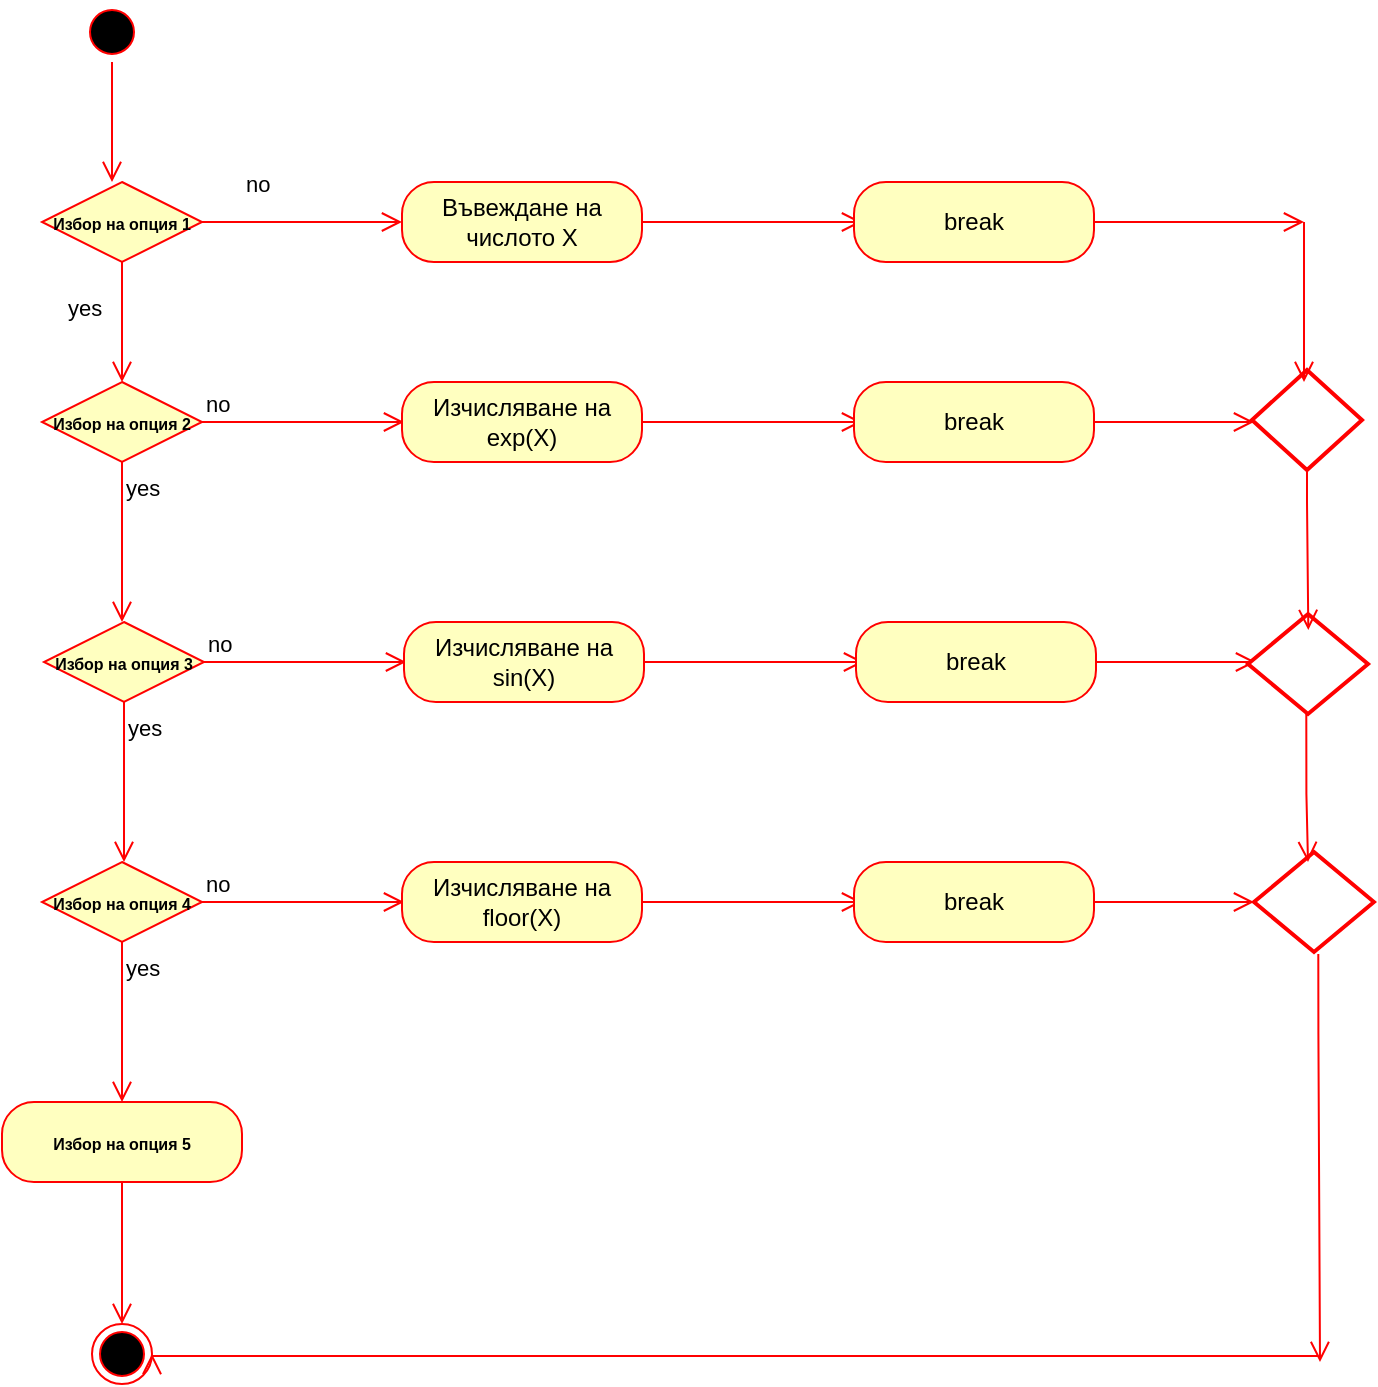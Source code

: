 <mxfile version="15.4.0" type="device"><diagram id="ehOFSixhx3ZBUyB04mz4" name="Page-1"><mxGraphModel dx="853" dy="493" grid="1" gridSize="10" guides="1" tooltips="1" connect="1" arrows="1" fold="1" page="1" pageScale="1" pageWidth="850" pageHeight="1100" math="0" shadow="0"><root><mxCell id="0"/><mxCell id="1" parent="0"/><mxCell id="fNpoRSCdDkXNe7gd1OVi-3" value="" style="group" vertex="1" connectable="0" parent="1"><mxGeometry x="99" y="40" width="30" height="90" as="geometry"/></mxCell><object label="" id="fNpoRSCdDkXNe7gd1OVi-1"><mxCell style="ellipse;html=1;shape=startState;fillColor=#000000;strokeColor=#ff0000;" vertex="1" parent="fNpoRSCdDkXNe7gd1OVi-3"><mxGeometry width="30" height="30" as="geometry"/></mxCell></object><mxCell id="fNpoRSCdDkXNe7gd1OVi-2" value="" style="edgeStyle=orthogonalEdgeStyle;html=1;verticalAlign=bottom;endArrow=open;endSize=8;strokeColor=#ff0000;rounded=0;" edge="1" source="fNpoRSCdDkXNe7gd1OVi-1" parent="fNpoRSCdDkXNe7gd1OVi-3"><mxGeometry relative="1" as="geometry"><mxPoint x="15" y="90" as="targetPoint"/></mxGeometry></mxCell><mxCell id="fNpoRSCdDkXNe7gd1OVi-27" value="&lt;span style=&quot;font-size: 8px&quot;&gt;&lt;b&gt;Избор на опция 1&lt;/b&gt;&lt;/span&gt;" style="rhombus;whiteSpace=wrap;html=1;fillColor=#ffffc0;strokeColor=#ff0000;" vertex="1" parent="1"><mxGeometry x="79" y="130" width="80" height="40" as="geometry"/></mxCell><mxCell id="fNpoRSCdDkXNe7gd1OVi-28" value="no" style="edgeStyle=orthogonalEdgeStyle;html=1;align=left;verticalAlign=bottom;endArrow=open;endSize=8;strokeColor=#ff0000;rounded=0;" edge="1" source="fNpoRSCdDkXNe7gd1OVi-27" parent="1"><mxGeometry x="79" y="40" as="geometry"><mxPoint x="259" y="150" as="targetPoint"/><mxPoint x="-30" y="-10" as="offset"/></mxGeometry></mxCell><mxCell id="fNpoRSCdDkXNe7gd1OVi-29" value="yes" style="edgeStyle=orthogonalEdgeStyle;html=1;align=left;verticalAlign=top;endArrow=open;endSize=8;strokeColor=#ff0000;rounded=0;" edge="1" source="fNpoRSCdDkXNe7gd1OVi-27" parent="1"><mxGeometry x="79" y="40" as="geometry"><mxPoint x="119" y="230" as="targetPoint"/><mxPoint x="-29" y="-20" as="offset"/></mxGeometry></mxCell><mxCell id="fNpoRSCdDkXNe7gd1OVi-40" value="" style="group" vertex="1" connectable="0" parent="1"><mxGeometry x="259" y="130" width="426" height="40" as="geometry"/></mxCell><mxCell id="fNpoRSCdDkXNe7gd1OVi-30" value="Въвеждане на числото X" style="rounded=1;whiteSpace=wrap;html=1;arcSize=40;fontColor=#000000;fillColor=#ffffc0;strokeColor=#ff0000;" vertex="1" parent="fNpoRSCdDkXNe7gd1OVi-40"><mxGeometry width="120" height="40" as="geometry"/></mxCell><mxCell id="fNpoRSCdDkXNe7gd1OVi-31" value="" style="edgeStyle=orthogonalEdgeStyle;html=1;verticalAlign=bottom;endArrow=open;endSize=8;strokeColor=#ff0000;rounded=0;" edge="1" source="fNpoRSCdDkXNe7gd1OVi-30" parent="fNpoRSCdDkXNe7gd1OVi-40"><mxGeometry x="-180" y="-90" as="geometry"><mxPoint x="230" y="20" as="targetPoint"/><Array as="points"><mxPoint x="160" y="20"/><mxPoint x="160" y="20"/></Array></mxGeometry></mxCell><mxCell id="fNpoRSCdDkXNe7gd1OVi-33" value="break" style="rounded=1;whiteSpace=wrap;html=1;arcSize=40;fontColor=#000000;fillColor=#ffffc0;strokeColor=#ff0000;" vertex="1" parent="fNpoRSCdDkXNe7gd1OVi-40"><mxGeometry x="226" width="120" height="40" as="geometry"/></mxCell><mxCell id="fNpoRSCdDkXNe7gd1OVi-34" value="" style="edgeStyle=orthogonalEdgeStyle;html=1;verticalAlign=bottom;endArrow=open;endSize=8;strokeColor=#ff0000;rounded=0;" edge="1" source="fNpoRSCdDkXNe7gd1OVi-33" parent="fNpoRSCdDkXNe7gd1OVi-40"><mxGeometry x="-180" y="-90" as="geometry"><mxPoint x="451" y="20" as="targetPoint"/></mxGeometry></mxCell><mxCell id="fNpoRSCdDkXNe7gd1OVi-46" value="" style="group" vertex="1" connectable="0" parent="1"><mxGeometry x="79" y="230" width="606" height="110" as="geometry"/></mxCell><mxCell id="fNpoRSCdDkXNe7gd1OVi-36" value="&lt;b style=&quot;font-size: 8px&quot;&gt;Избор на опция 2&lt;/b&gt;" style="rhombus;whiteSpace=wrap;html=1;fillColor=#ffffc0;strokeColor=#ff0000;" vertex="1" parent="fNpoRSCdDkXNe7gd1OVi-46"><mxGeometry width="80" height="40" as="geometry"/></mxCell><mxCell id="fNpoRSCdDkXNe7gd1OVi-37" value="no" style="edgeStyle=orthogonalEdgeStyle;html=1;align=left;verticalAlign=bottom;endArrow=open;endSize=8;strokeColor=#ff0000;rounded=0;" edge="1" source="fNpoRSCdDkXNe7gd1OVi-36" parent="fNpoRSCdDkXNe7gd1OVi-46"><mxGeometry x="-1" relative="1" as="geometry"><mxPoint x="181" y="20" as="targetPoint"/></mxGeometry></mxCell><mxCell id="fNpoRSCdDkXNe7gd1OVi-38" value="yes" style="edgeStyle=orthogonalEdgeStyle;html=1;align=left;verticalAlign=top;endArrow=open;endSize=8;strokeColor=#ff0000;rounded=0;" edge="1" source="fNpoRSCdDkXNe7gd1OVi-36" parent="fNpoRSCdDkXNe7gd1OVi-46"><mxGeometry x="-1" relative="1" as="geometry"><mxPoint x="40" y="120" as="targetPoint"/><Array as="points"><mxPoint x="40" y="110"/></Array></mxGeometry></mxCell><mxCell id="fNpoRSCdDkXNe7gd1OVi-41" value="" style="group" vertex="1" connectable="0" parent="fNpoRSCdDkXNe7gd1OVi-46"><mxGeometry x="180" width="426" height="40" as="geometry"/></mxCell><mxCell id="fNpoRSCdDkXNe7gd1OVi-42" value="Изчисляване на exp(X)" style="rounded=1;whiteSpace=wrap;html=1;arcSize=40;fontColor=#000000;fillColor=#ffffc0;strokeColor=#ff0000;" vertex="1" parent="fNpoRSCdDkXNe7gd1OVi-41"><mxGeometry width="120" height="40" as="geometry"/></mxCell><mxCell id="fNpoRSCdDkXNe7gd1OVi-43" value="" style="edgeStyle=orthogonalEdgeStyle;html=1;verticalAlign=bottom;endArrow=open;endSize=8;strokeColor=#ff0000;rounded=0;" edge="1" parent="fNpoRSCdDkXNe7gd1OVi-41" source="fNpoRSCdDkXNe7gd1OVi-42"><mxGeometry x="-180" y="-90" as="geometry"><mxPoint x="230" y="20" as="targetPoint"/><Array as="points"><mxPoint x="160" y="20"/><mxPoint x="160" y="20"/></Array></mxGeometry></mxCell><mxCell id="fNpoRSCdDkXNe7gd1OVi-44" value="break" style="rounded=1;whiteSpace=wrap;html=1;arcSize=40;fontColor=#000000;fillColor=#ffffc0;strokeColor=#ff0000;" vertex="1" parent="fNpoRSCdDkXNe7gd1OVi-41"><mxGeometry x="226" width="120" height="40" as="geometry"/></mxCell><mxCell id="fNpoRSCdDkXNe7gd1OVi-45" value="" style="edgeStyle=orthogonalEdgeStyle;html=1;verticalAlign=bottom;endArrow=open;endSize=8;strokeColor=#ff0000;rounded=0;" edge="1" parent="fNpoRSCdDkXNe7gd1OVi-41" source="fNpoRSCdDkXNe7gd1OVi-44"><mxGeometry x="-180" y="-90" as="geometry"><mxPoint x="426" y="20" as="targetPoint"/></mxGeometry></mxCell><mxCell id="fNpoRSCdDkXNe7gd1OVi-47" value="" style="group" vertex="1" connectable="0" parent="1"><mxGeometry x="80" y="350" width="606" height="110" as="geometry"/></mxCell><mxCell id="fNpoRSCdDkXNe7gd1OVi-48" value="&lt;b style=&quot;font-size: 8px&quot;&gt;Избор на опция 3&lt;/b&gt;" style="rhombus;whiteSpace=wrap;html=1;fillColor=#ffffc0;strokeColor=#ff0000;" vertex="1" parent="fNpoRSCdDkXNe7gd1OVi-47"><mxGeometry width="80" height="40" as="geometry"/></mxCell><mxCell id="fNpoRSCdDkXNe7gd1OVi-49" value="no" style="edgeStyle=orthogonalEdgeStyle;html=1;align=left;verticalAlign=bottom;endArrow=open;endSize=8;strokeColor=#ff0000;rounded=0;" edge="1" parent="fNpoRSCdDkXNe7gd1OVi-47" source="fNpoRSCdDkXNe7gd1OVi-48"><mxGeometry x="-1" relative="1" as="geometry"><mxPoint x="181" y="20" as="targetPoint"/></mxGeometry></mxCell><mxCell id="fNpoRSCdDkXNe7gd1OVi-50" value="yes" style="edgeStyle=orthogonalEdgeStyle;html=1;align=left;verticalAlign=top;endArrow=open;endSize=8;strokeColor=#ff0000;rounded=0;" edge="1" parent="fNpoRSCdDkXNe7gd1OVi-47" source="fNpoRSCdDkXNe7gd1OVi-48"><mxGeometry x="-1" relative="1" as="geometry"><mxPoint x="40" y="120" as="targetPoint"/><Array as="points"><mxPoint x="40" y="110"/></Array></mxGeometry></mxCell><mxCell id="fNpoRSCdDkXNe7gd1OVi-51" value="" style="group" vertex="1" connectable="0" parent="fNpoRSCdDkXNe7gd1OVi-47"><mxGeometry x="180" width="426" height="40" as="geometry"/></mxCell><mxCell id="fNpoRSCdDkXNe7gd1OVi-52" value="Изчисляване на sin(X)" style="rounded=1;whiteSpace=wrap;html=1;arcSize=40;fontColor=#000000;fillColor=#ffffc0;strokeColor=#ff0000;" vertex="1" parent="fNpoRSCdDkXNe7gd1OVi-51"><mxGeometry width="120" height="40" as="geometry"/></mxCell><mxCell id="fNpoRSCdDkXNe7gd1OVi-53" value="" style="edgeStyle=orthogonalEdgeStyle;html=1;verticalAlign=bottom;endArrow=open;endSize=8;strokeColor=#ff0000;rounded=0;" edge="1" parent="fNpoRSCdDkXNe7gd1OVi-51" source="fNpoRSCdDkXNe7gd1OVi-52"><mxGeometry x="-180" y="-90" as="geometry"><mxPoint x="230" y="20" as="targetPoint"/><Array as="points"><mxPoint x="160" y="20"/><mxPoint x="160" y="20"/></Array></mxGeometry></mxCell><mxCell id="fNpoRSCdDkXNe7gd1OVi-54" value="break" style="rounded=1;whiteSpace=wrap;html=1;arcSize=40;fontColor=#000000;fillColor=#ffffc0;strokeColor=#ff0000;" vertex="1" parent="fNpoRSCdDkXNe7gd1OVi-51"><mxGeometry x="226" width="120" height="40" as="geometry"/></mxCell><mxCell id="fNpoRSCdDkXNe7gd1OVi-55" value="" style="edgeStyle=orthogonalEdgeStyle;html=1;verticalAlign=bottom;endArrow=open;endSize=8;strokeColor=#ff0000;rounded=0;" edge="1" parent="fNpoRSCdDkXNe7gd1OVi-51" source="fNpoRSCdDkXNe7gd1OVi-54"><mxGeometry x="-180" y="-90" as="geometry"><mxPoint x="426" y="20" as="targetPoint"/></mxGeometry></mxCell><mxCell id="fNpoRSCdDkXNe7gd1OVi-56" value="" style="group" vertex="1" connectable="0" parent="1"><mxGeometry x="79" y="470" width="606" height="110" as="geometry"/></mxCell><mxCell id="fNpoRSCdDkXNe7gd1OVi-57" value="&lt;b style=&quot;font-size: 8px&quot;&gt;Избор на опция 4&lt;/b&gt;" style="rhombus;whiteSpace=wrap;html=1;fillColor=#ffffc0;strokeColor=#ff0000;" vertex="1" parent="fNpoRSCdDkXNe7gd1OVi-56"><mxGeometry width="80" height="40" as="geometry"/></mxCell><mxCell id="fNpoRSCdDkXNe7gd1OVi-58" value="no" style="edgeStyle=orthogonalEdgeStyle;html=1;align=left;verticalAlign=bottom;endArrow=open;endSize=8;strokeColor=#ff0000;rounded=0;" edge="1" parent="fNpoRSCdDkXNe7gd1OVi-56" source="fNpoRSCdDkXNe7gd1OVi-57"><mxGeometry x="-1" relative="1" as="geometry"><mxPoint x="181" y="20" as="targetPoint"/></mxGeometry></mxCell><mxCell id="fNpoRSCdDkXNe7gd1OVi-59" value="yes" style="edgeStyle=orthogonalEdgeStyle;html=1;align=left;verticalAlign=top;endArrow=open;endSize=8;strokeColor=#ff0000;rounded=0;" edge="1" parent="fNpoRSCdDkXNe7gd1OVi-56" source="fNpoRSCdDkXNe7gd1OVi-57"><mxGeometry x="-1" relative="1" as="geometry"><mxPoint x="40" y="120" as="targetPoint"/><Array as="points"><mxPoint x="40" y="110"/></Array></mxGeometry></mxCell><mxCell id="fNpoRSCdDkXNe7gd1OVi-60" value="" style="group" vertex="1" connectable="0" parent="fNpoRSCdDkXNe7gd1OVi-56"><mxGeometry x="180" width="426" height="40" as="geometry"/></mxCell><mxCell id="fNpoRSCdDkXNe7gd1OVi-61" value="Изчисляване на floor(X)" style="rounded=1;whiteSpace=wrap;html=1;arcSize=40;fontColor=#000000;fillColor=#ffffc0;strokeColor=#ff0000;" vertex="1" parent="fNpoRSCdDkXNe7gd1OVi-60"><mxGeometry width="120" height="40" as="geometry"/></mxCell><mxCell id="fNpoRSCdDkXNe7gd1OVi-62" value="" style="edgeStyle=orthogonalEdgeStyle;html=1;verticalAlign=bottom;endArrow=open;endSize=8;strokeColor=#ff0000;rounded=0;" edge="1" parent="fNpoRSCdDkXNe7gd1OVi-60" source="fNpoRSCdDkXNe7gd1OVi-61"><mxGeometry x="-180" y="-90" as="geometry"><mxPoint x="230" y="20" as="targetPoint"/><Array as="points"><mxPoint x="160" y="20"/><mxPoint x="160" y="20"/></Array></mxGeometry></mxCell><mxCell id="fNpoRSCdDkXNe7gd1OVi-63" value="break" style="rounded=1;whiteSpace=wrap;html=1;arcSize=40;fontColor=#000000;fillColor=#ffffc0;strokeColor=#ff0000;" vertex="1" parent="fNpoRSCdDkXNe7gd1OVi-60"><mxGeometry x="226" width="120" height="40" as="geometry"/></mxCell><mxCell id="fNpoRSCdDkXNe7gd1OVi-64" value="" style="edgeStyle=orthogonalEdgeStyle;html=1;verticalAlign=bottom;endArrow=open;endSize=8;strokeColor=#ff0000;rounded=0;" edge="1" parent="fNpoRSCdDkXNe7gd1OVi-60" source="fNpoRSCdDkXNe7gd1OVi-63"><mxGeometry x="-180" y="-90" as="geometry"><mxPoint x="426" y="20" as="targetPoint"/></mxGeometry></mxCell><mxCell id="fNpoRSCdDkXNe7gd1OVi-66" value="&lt;b style=&quot;font-size: 8px&quot;&gt;Избор на опция 5&lt;/b&gt;" style="rounded=1;whiteSpace=wrap;html=1;arcSize=40;fontColor=#000000;fillColor=#ffffc0;strokeColor=#FF0000;" vertex="1" parent="1"><mxGeometry x="59" y="590" width="120" height="40" as="geometry"/></mxCell><mxCell id="fNpoRSCdDkXNe7gd1OVi-67" value="" style="edgeStyle=orthogonalEdgeStyle;html=1;verticalAlign=bottom;endArrow=open;endSize=8;strokeColor=#ff0000;rounded=0;entryX=0.5;entryY=0;entryDx=0;entryDy=0;" edge="1" source="fNpoRSCdDkXNe7gd1OVi-66" parent="1" target="fNpoRSCdDkXNe7gd1OVi-79"><mxGeometry relative="1" as="geometry"><mxPoint x="119" y="690" as="targetPoint"/></mxGeometry></mxCell><mxCell id="fNpoRSCdDkXNe7gd1OVi-68" value="" style="strokeWidth=2;html=1;shape=mxgraph.flowchart.decision;whiteSpace=wrap;strokeColor=#FF0000;" vertex="1" parent="1"><mxGeometry x="684" y="224" width="55" height="50" as="geometry"/></mxCell><mxCell id="fNpoRSCdDkXNe7gd1OVi-69" value="" style="strokeWidth=2;html=1;shape=mxgraph.flowchart.decision;whiteSpace=wrap;strokeColor=#FF0000;" vertex="1" parent="1"><mxGeometry x="682" y="346" width="60" height="50" as="geometry"/></mxCell><mxCell id="fNpoRSCdDkXNe7gd1OVi-70" value="" style="strokeWidth=2;html=1;shape=mxgraph.flowchart.decision;whiteSpace=wrap;strokeColor=#FF0000;" vertex="1" parent="1"><mxGeometry x="685" y="465" width="60" height="50" as="geometry"/></mxCell><mxCell id="fNpoRSCdDkXNe7gd1OVi-72" value="" style="edgeStyle=orthogonalEdgeStyle;html=1;verticalAlign=bottom;endArrow=open;endSize=8;strokeColor=#ff0000;rounded=0;" edge="1" parent="1"><mxGeometry relative="1" as="geometry"><mxPoint x="710" y="230" as="targetPoint"/><mxPoint x="710" y="150" as="sourcePoint"/></mxGeometry></mxCell><mxCell id="fNpoRSCdDkXNe7gd1OVi-73" value="" style="edgeStyle=orthogonalEdgeStyle;html=1;verticalAlign=bottom;endArrow=open;endSize=8;strokeColor=#ff0000;rounded=0;exitX=0.5;exitY=1;exitDx=0;exitDy=0;exitPerimeter=0;" edge="1" parent="1" source="fNpoRSCdDkXNe7gd1OVi-68"><mxGeometry relative="1" as="geometry"><mxPoint x="712.16" y="354" as="targetPoint"/><mxPoint x="712" y="280" as="sourcePoint"/><Array as="points"><mxPoint x="712" y="290"/><mxPoint x="712" y="290"/></Array></mxGeometry></mxCell><mxCell id="fNpoRSCdDkXNe7gd1OVi-74" value="" style="edgeStyle=orthogonalEdgeStyle;html=1;verticalAlign=bottom;endArrow=open;endSize=8;strokeColor=#ff0000;rounded=0;exitX=0.5;exitY=1;exitDx=0;exitDy=0;exitPerimeter=0;" edge="1" parent="1"><mxGeometry relative="1" as="geometry"><mxPoint x="712" y="470" as="targetPoint"/><mxPoint x="711.15" y="396" as="sourcePoint"/><Array as="points"><mxPoint x="711" y="436"/></Array></mxGeometry></mxCell><mxCell id="fNpoRSCdDkXNe7gd1OVi-76" value="" style="edgeStyle=orthogonalEdgeStyle;html=1;verticalAlign=bottom;endArrow=open;endSize=8;strokeColor=#ff0000;rounded=0;exitX=0.5;exitY=1;exitDx=0;exitDy=0;exitPerimeter=0;" edge="1" parent="1"><mxGeometry relative="1" as="geometry"><mxPoint x="718" y="720" as="targetPoint"/><mxPoint x="717.15" y="516" as="sourcePoint"/><Array as="points"><mxPoint x="717" y="556"/></Array></mxGeometry></mxCell><mxCell id="fNpoRSCdDkXNe7gd1OVi-77" value="" style="edgeStyle=orthogonalEdgeStyle;html=1;verticalAlign=bottom;endArrow=open;endSize=8;strokeColor=#ff0000;rounded=0;exitX=0.5;exitY=1;exitDx=0;exitDy=0;exitPerimeter=0;entryX=1;entryY=0.5;entryDx=0;entryDy=0;" edge="1" parent="1" target="fNpoRSCdDkXNe7gd1OVi-79"><mxGeometry relative="1" as="geometry"><mxPoint x="160" y="717" as="targetPoint"/><mxPoint x="717.0" y="717" as="sourcePoint"/><Array as="points"><mxPoint x="134" y="717"/></Array></mxGeometry></mxCell><mxCell id="fNpoRSCdDkXNe7gd1OVi-79" value="" style="ellipse;html=1;shape=endState;fillColor=#000000;strokeColor=#ff0000;" vertex="1" parent="1"><mxGeometry x="104" y="701" width="30" height="30" as="geometry"/></mxCell></root></mxGraphModel></diagram></mxfile>